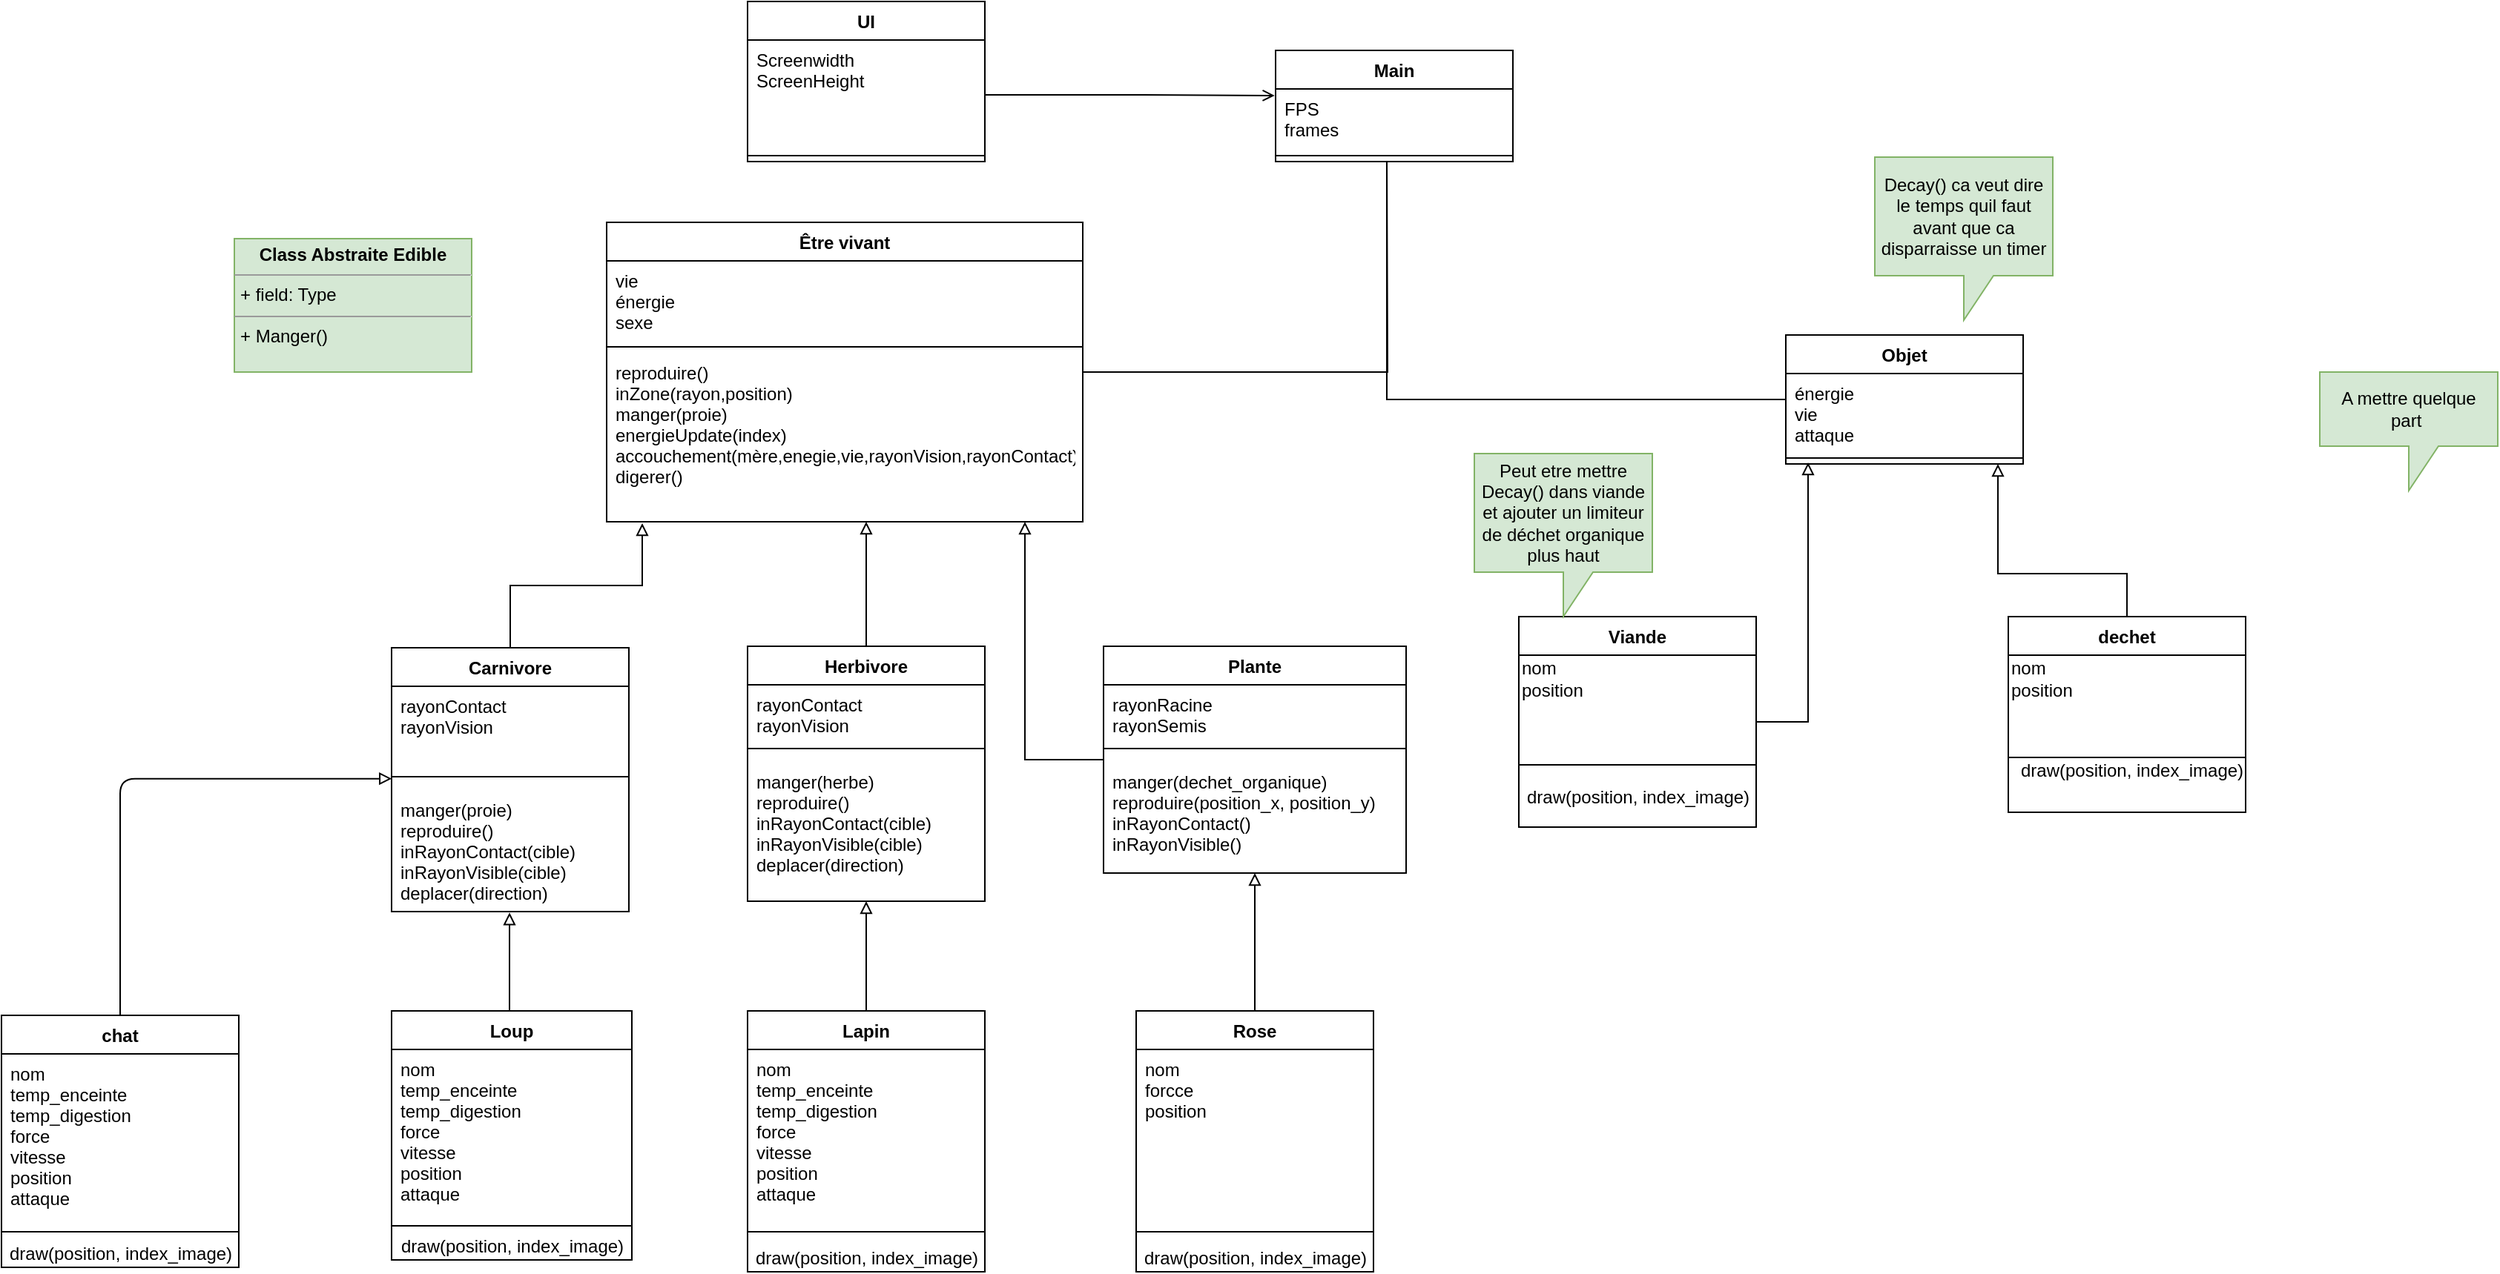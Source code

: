 <mxfile>
    <diagram id="C5RBs43oDa-KdzZeNtuy" name="Page-1">
        <mxGraphModel dx="664" dy="514" grid="0" gridSize="10" guides="1" tooltips="1" connect="1" arrows="1" fold="1" page="1" pageScale="1" pageWidth="2339" pageHeight="3300" background="none" math="0" shadow="0">
            <root>
                <mxCell id="WIyWlLk6GJQsqaUBKTNV-0"/>
                <mxCell id="WIyWlLk6GJQsqaUBKTNV-1" parent="WIyWlLk6GJQsqaUBKTNV-0"/>
                <mxCell id="qqY5NxQBTnDj3dxJm5_0-12" style="edgeStyle=orthogonalEdgeStyle;orthogonalLoop=1;jettySize=auto;html=1;rounded=0;endArrow=none;endFill=0;" parent="WIyWlLk6GJQsqaUBKTNV-1" source="qqY5NxQBTnDj3dxJm5_0-4" edge="1">
                    <mxGeometry relative="1" as="geometry">
                        <mxPoint x="1131" y="274" as="targetPoint"/>
                    </mxGeometry>
                </mxCell>
                <mxCell id="qqY5NxQBTnDj3dxJm5_0-4" value="Être vivant" style="swimlane;fontStyle=1;align=center;verticalAlign=top;childLayout=stackLayout;horizontal=1;startSize=26;horizontalStack=0;resizeParent=1;resizeParentMax=0;resizeLast=0;collapsible=1;marginBottom=0;rounded=0;" parent="WIyWlLk6GJQsqaUBKTNV-1" vertex="1">
                    <mxGeometry x="605" y="314" width="321" height="202" as="geometry"/>
                </mxCell>
                <mxCell id="qqY5NxQBTnDj3dxJm5_0-5" value="vie&#10;énergie&#10;sexe&#10;" style="text;strokeColor=none;fillColor=none;align=left;verticalAlign=top;spacingLeft=4;spacingRight=4;overflow=hidden;rotatable=0;points=[[0,0.5],[1,0.5]];portConstraint=eastwest;rounded=0;" parent="qqY5NxQBTnDj3dxJm5_0-4" vertex="1">
                    <mxGeometry y="26" width="321" height="54" as="geometry"/>
                </mxCell>
                <mxCell id="qqY5NxQBTnDj3dxJm5_0-6" value="" style="line;strokeWidth=1;fillColor=none;align=left;verticalAlign=middle;spacingTop=-1;spacingLeft=3;spacingRight=3;rotatable=0;labelPosition=right;points=[];portConstraint=eastwest;rounded=0;" parent="qqY5NxQBTnDj3dxJm5_0-4" vertex="1">
                    <mxGeometry y="80" width="321" height="8" as="geometry"/>
                </mxCell>
                <mxCell id="qqY5NxQBTnDj3dxJm5_0-7" value="reproduire()&#10;inZone(rayon,position)&#10;manger(proie)&#10;energieUpdate(index)&#10;accouchement(mère,enegie,vie,rayonVision,rayonContact)&#10;digerer()&#10;" style="text;strokeColor=none;fillColor=none;align=left;verticalAlign=top;spacingLeft=4;spacingRight=4;overflow=hidden;rotatable=0;points=[[0,0.5],[1,0.5]];portConstraint=eastwest;rounded=0;" parent="qqY5NxQBTnDj3dxJm5_0-4" vertex="1">
                    <mxGeometry y="88" width="321" height="114" as="geometry"/>
                </mxCell>
                <mxCell id="qqY5NxQBTnDj3dxJm5_0-18" style="edgeStyle=orthogonalEdgeStyle;orthogonalLoop=1;jettySize=auto;html=1;rounded=0;endArrow=none;endFill=0;" parent="WIyWlLk6GJQsqaUBKTNV-1" source="qqY5NxQBTnDj3dxJm5_0-14" edge="1">
                    <mxGeometry relative="1" as="geometry">
                        <mxPoint x="1131" y="273" as="targetPoint"/>
                        <Array as="points">
                            <mxPoint x="1131" y="434"/>
                            <mxPoint x="1131" y="283"/>
                        </Array>
                    </mxGeometry>
                </mxCell>
                <mxCell id="qqY5NxQBTnDj3dxJm5_0-14" value="Objet" style="swimlane;fontStyle=1;align=center;verticalAlign=top;childLayout=stackLayout;horizontal=1;startSize=26;horizontalStack=0;resizeParent=1;resizeParentMax=0;resizeLast=0;collapsible=1;marginBottom=0;rounded=0;" parent="WIyWlLk6GJQsqaUBKTNV-1" vertex="1">
                    <mxGeometry x="1400" y="390" width="160" height="87" as="geometry"/>
                </mxCell>
                <mxCell id="qqY5NxQBTnDj3dxJm5_0-15" value="énergie&#10;vie&#10;attaque" style="text;strokeColor=none;fillColor=none;align=left;verticalAlign=top;spacingLeft=4;spacingRight=4;overflow=hidden;rotatable=0;points=[[0,0.5],[1,0.5]];portConstraint=eastwest;rounded=0;" parent="qqY5NxQBTnDj3dxJm5_0-14" vertex="1">
                    <mxGeometry y="26" width="160" height="53" as="geometry"/>
                </mxCell>
                <mxCell id="qqY5NxQBTnDj3dxJm5_0-16" value="" style="line;strokeWidth=1;fillColor=none;align=left;verticalAlign=middle;spacingTop=-1;spacingLeft=3;spacingRight=3;rotatable=0;labelPosition=right;points=[];portConstraint=eastwest;rounded=0;" parent="qqY5NxQBTnDj3dxJm5_0-14" vertex="1">
                    <mxGeometry y="79" width="160" height="8" as="geometry"/>
                </mxCell>
                <mxCell id="qqY5NxQBTnDj3dxJm5_0-27" style="edgeStyle=orthogonalEdgeStyle;orthogonalLoop=1;jettySize=auto;html=1;rounded=0;endArrow=block;endFill=0;" parent="WIyWlLk6GJQsqaUBKTNV-1" source="qqY5NxQBTnDj3dxJm5_0-23" edge="1">
                    <mxGeometry relative="1" as="geometry">
                        <mxPoint x="629" y="517" as="targetPoint"/>
                        <Array as="points">
                            <mxPoint x="540" y="559"/>
                            <mxPoint x="629" y="559"/>
                        </Array>
                    </mxGeometry>
                </mxCell>
                <mxCell id="qqY5NxQBTnDj3dxJm5_0-23" value="Carnivore" style="swimlane;fontStyle=1;align=center;verticalAlign=top;childLayout=stackLayout;horizontal=1;startSize=26;horizontalStack=0;resizeParent=1;resizeParentMax=0;resizeLast=0;collapsible=1;marginBottom=0;rounded=0;" parent="WIyWlLk6GJQsqaUBKTNV-1" vertex="1">
                    <mxGeometry x="460" y="601" width="160" height="178" as="geometry"/>
                </mxCell>
                <mxCell id="qqY5NxQBTnDj3dxJm5_0-24" value="rayonContact&#10;rayonVision&#10;" style="text;strokeColor=none;fillColor=none;align=left;verticalAlign=top;spacingLeft=4;spacingRight=4;overflow=hidden;rotatable=0;points=[[0,0.5],[1,0.5]];portConstraint=eastwest;rounded=0;" parent="qqY5NxQBTnDj3dxJm5_0-23" vertex="1">
                    <mxGeometry y="26" width="160" height="52" as="geometry"/>
                </mxCell>
                <mxCell id="qqY5NxQBTnDj3dxJm5_0-25" value="" style="line;strokeWidth=1;fillColor=none;align=left;verticalAlign=middle;spacingTop=-1;spacingLeft=3;spacingRight=3;rotatable=0;labelPosition=right;points=[];portConstraint=eastwest;rounded=0;" parent="qqY5NxQBTnDj3dxJm5_0-23" vertex="1">
                    <mxGeometry y="78" width="160" height="18" as="geometry"/>
                </mxCell>
                <mxCell id="qqY5NxQBTnDj3dxJm5_0-26" value="manger(proie)&#10;reproduire()&#10;inRayonContact(cible)&#10;inRayonVisible(cible)&#10;deplacer(direction)&#10;" style="text;strokeColor=none;fillColor=none;align=left;verticalAlign=top;spacingLeft=4;spacingRight=4;overflow=hidden;rotatable=0;points=[[0,0.5],[1,0.5]];portConstraint=eastwest;rounded=0;" parent="qqY5NxQBTnDj3dxJm5_0-23" vertex="1">
                    <mxGeometry y="96" width="160" height="82" as="geometry"/>
                </mxCell>
                <mxCell id="qqY5NxQBTnDj3dxJm5_0-33" style="edgeStyle=orthogonalEdgeStyle;orthogonalLoop=1;jettySize=auto;html=1;rounded=0;endArrow=block;endFill=0;" parent="WIyWlLk6GJQsqaUBKTNV-1" source="qqY5NxQBTnDj3dxJm5_0-28" edge="1">
                    <mxGeometry relative="1" as="geometry">
                        <mxPoint x="780" y="516" as="targetPoint"/>
                        <Array as="points">
                            <mxPoint x="780" y="516"/>
                        </Array>
                    </mxGeometry>
                </mxCell>
                <mxCell id="qqY5NxQBTnDj3dxJm5_0-28" value="Herbivore" style="swimlane;fontStyle=1;align=center;verticalAlign=top;childLayout=stackLayout;horizontal=1;startSize=26;horizontalStack=0;resizeParent=1;resizeParentMax=0;resizeLast=0;collapsible=1;marginBottom=0;rounded=0;" parent="WIyWlLk6GJQsqaUBKTNV-1" vertex="1">
                    <mxGeometry x="700" y="600" width="160" height="172" as="geometry"/>
                </mxCell>
                <mxCell id="qqY5NxQBTnDj3dxJm5_0-29" value="rayonContact&#10;rayonVision&#10;&#10;&#10;" style="text;strokeColor=none;fillColor=none;align=left;verticalAlign=top;spacingLeft=4;spacingRight=4;overflow=hidden;rotatable=0;points=[[0,0.5],[1,0.5]];portConstraint=eastwest;rounded=0;" parent="qqY5NxQBTnDj3dxJm5_0-28" vertex="1">
                    <mxGeometry y="26" width="160" height="34" as="geometry"/>
                </mxCell>
                <mxCell id="qqY5NxQBTnDj3dxJm5_0-30" value="" style="line;strokeWidth=1;fillColor=none;align=left;verticalAlign=middle;spacingTop=-1;spacingLeft=3;spacingRight=3;rotatable=0;labelPosition=right;points=[];portConstraint=eastwest;rounded=0;" parent="qqY5NxQBTnDj3dxJm5_0-28" vertex="1">
                    <mxGeometry y="60" width="160" height="18" as="geometry"/>
                </mxCell>
                <mxCell id="qqY5NxQBTnDj3dxJm5_0-31" value="manger(herbe)&#10;reproduire()&#10;inRayonContact(cible)&#10;inRayonVisible(cible)&#10;deplacer(direction)&#10;&#10;&#10;" style="text;strokeColor=none;fillColor=none;align=left;verticalAlign=top;spacingLeft=4;spacingRight=4;overflow=hidden;rotatable=0;points=[[0,0.5],[1,0.5]];portConstraint=eastwest;rounded=0;" parent="qqY5NxQBTnDj3dxJm5_0-28" vertex="1">
                    <mxGeometry y="78" width="160" height="94" as="geometry"/>
                </mxCell>
                <mxCell id="qqY5NxQBTnDj3dxJm5_0-38" style="edgeStyle=orthogonalEdgeStyle;orthogonalLoop=1;jettySize=auto;html=1;rounded=0;endArrow=block;endFill=0;" parent="WIyWlLk6GJQsqaUBKTNV-1" source="qqY5NxQBTnDj3dxJm5_0-34" edge="1">
                    <mxGeometry relative="1" as="geometry">
                        <mxPoint x="887" y="516" as="targetPoint"/>
                        <Array as="points">
                            <mxPoint x="887" y="677"/>
                            <mxPoint x="887" y="516"/>
                        </Array>
                    </mxGeometry>
                </mxCell>
                <mxCell id="qqY5NxQBTnDj3dxJm5_0-34" value="Plante" style="swimlane;fontStyle=1;align=center;verticalAlign=top;childLayout=stackLayout;horizontal=1;startSize=26;horizontalStack=0;resizeParent=1;resizeParentMax=0;resizeLast=0;collapsible=1;marginBottom=0;rounded=0;" parent="WIyWlLk6GJQsqaUBKTNV-1" vertex="1">
                    <mxGeometry x="940" y="600" width="204" height="153" as="geometry"/>
                </mxCell>
                <mxCell id="qqY5NxQBTnDj3dxJm5_0-35" value="rayonRacine&#10;rayonSemis&#10;&#10;&#10;" style="text;strokeColor=none;fillColor=none;align=left;verticalAlign=top;spacingLeft=4;spacingRight=4;overflow=hidden;rotatable=0;points=[[0,0.5],[1,0.5]];portConstraint=eastwest;rounded=0;" parent="qqY5NxQBTnDj3dxJm5_0-34" vertex="1">
                    <mxGeometry y="26" width="204" height="34" as="geometry"/>
                </mxCell>
                <mxCell id="qqY5NxQBTnDj3dxJm5_0-36" value="" style="line;strokeWidth=1;fillColor=none;align=left;verticalAlign=middle;spacingTop=-1;spacingLeft=3;spacingRight=3;rotatable=0;labelPosition=right;points=[];portConstraint=eastwest;rounded=0;" parent="qqY5NxQBTnDj3dxJm5_0-34" vertex="1">
                    <mxGeometry y="60" width="204" height="18" as="geometry"/>
                </mxCell>
                <mxCell id="qqY5NxQBTnDj3dxJm5_0-37" value="manger(dechet_organique)&#10;reproduire(position_x, position_y)&#10;inRayonContact()&#10;inRayonVisible()&#10;&#10;" style="text;strokeColor=none;fillColor=none;align=left;verticalAlign=top;spacingLeft=4;spacingRight=4;overflow=hidden;rotatable=0;points=[[0,0.5],[1,0.5]];portConstraint=eastwest;rounded=0;" parent="qqY5NxQBTnDj3dxJm5_0-34" vertex="1">
                    <mxGeometry y="78" width="204" height="75" as="geometry"/>
                </mxCell>
                <mxCell id="qqY5NxQBTnDj3dxJm5_0-44" style="edgeStyle=orthogonalEdgeStyle;orthogonalLoop=1;jettySize=auto;html=1;rounded=0;endArrow=block;endFill=0;" parent="WIyWlLk6GJQsqaUBKTNV-1" source="qqY5NxQBTnDj3dxJm5_0-39" edge="1">
                    <mxGeometry relative="1" as="geometry">
                        <mxPoint x="1415" y="476" as="targetPoint"/>
                        <Array as="points">
                            <mxPoint x="1415" y="651"/>
                            <mxPoint x="1415" y="476"/>
                        </Array>
                    </mxGeometry>
                </mxCell>
                <mxCell id="qqY5NxQBTnDj3dxJm5_0-39" value="Viande" style="swimlane;fontStyle=1;align=center;verticalAlign=top;childLayout=stackLayout;horizontal=1;startSize=26;horizontalStack=0;resizeParent=1;resizeParentMax=0;resizeLast=0;collapsible=1;marginBottom=0;rounded=0;" parent="WIyWlLk6GJQsqaUBKTNV-1" vertex="1">
                    <mxGeometry x="1220" y="580" width="160" height="142" as="geometry">
                        <mxRectangle x="1220" y="580" width="70" height="26" as="alternateBounds"/>
                    </mxGeometry>
                </mxCell>
                <mxCell id="qqY5NxQBTnDj3dxJm5_0-56" value="nom&lt;br&gt;position" style="text;html=1;align=left;verticalAlign=middle;resizable=0;points=[];autosize=1;strokeColor=none;fillColor=none;rounded=0;" parent="qqY5NxQBTnDj3dxJm5_0-39" vertex="1">
                    <mxGeometry y="26" width="160" height="32" as="geometry"/>
                </mxCell>
                <mxCell id="qqY5NxQBTnDj3dxJm5_0-41" value="" style="line;strokeWidth=1;fillColor=none;align=left;verticalAlign=middle;spacingTop=-1;spacingLeft=3;spacingRight=3;rotatable=0;labelPosition=right;points=[];portConstraint=eastwest;rounded=0;" parent="qqY5NxQBTnDj3dxJm5_0-39" vertex="1">
                    <mxGeometry y="58" width="160" height="84" as="geometry"/>
                </mxCell>
                <mxCell id="qqY5NxQBTnDj3dxJm5_0-49" style="edgeStyle=orthogonalEdgeStyle;orthogonalLoop=1;jettySize=auto;html=1;rounded=0;endArrow=block;endFill=0;" parent="WIyWlLk6GJQsqaUBKTNV-1" source="qqY5NxQBTnDj3dxJm5_0-45" edge="1">
                    <mxGeometry relative="1" as="geometry">
                        <Array as="points">
                            <mxPoint x="1630" y="551"/>
                            <mxPoint x="1543" y="551"/>
                            <mxPoint x="1543" y="477"/>
                        </Array>
                        <mxPoint x="1543" y="477" as="targetPoint"/>
                    </mxGeometry>
                </mxCell>
                <mxCell id="qqY5NxQBTnDj3dxJm5_0-45" value="dechet" style="swimlane;fontStyle=1;align=center;verticalAlign=top;childLayout=stackLayout;horizontal=1;startSize=26;horizontalStack=0;resizeParent=1;resizeParentMax=0;resizeLast=0;collapsible=1;marginBottom=0;rounded=0;" parent="WIyWlLk6GJQsqaUBKTNV-1" vertex="1">
                    <mxGeometry x="1550" y="580" width="160" height="132" as="geometry"/>
                </mxCell>
                <mxCell id="qqY5NxQBTnDj3dxJm5_0-57" value="nom&lt;br&gt;position" style="text;html=1;align=left;verticalAlign=middle;resizable=0;points=[];autosize=1;strokeColor=none;fillColor=none;rounded=0;" parent="qqY5NxQBTnDj3dxJm5_0-45" vertex="1">
                    <mxGeometry y="26" width="160" height="32" as="geometry"/>
                </mxCell>
                <mxCell id="qqY5NxQBTnDj3dxJm5_0-47" value="" style="line;strokeWidth=1;fillColor=none;align=left;verticalAlign=middle;spacingTop=-1;spacingLeft=3;spacingRight=3;rotatable=0;labelPosition=right;points=[];portConstraint=eastwest;rounded=0;" parent="qqY5NxQBTnDj3dxJm5_0-45" vertex="1">
                    <mxGeometry y="58" width="160" height="74" as="geometry"/>
                </mxCell>
                <mxCell id="qqY5NxQBTnDj3dxJm5_0-58" style="edgeStyle=orthogonalEdgeStyle;orthogonalLoop=1;jettySize=auto;html=1;entryX=0.497;entryY=1.008;entryDx=0;entryDy=0;entryPerimeter=0;rounded=0;endArrow=block;endFill=0;" parent="WIyWlLk6GJQsqaUBKTNV-1" source="qqY5NxQBTnDj3dxJm5_0-50" target="qqY5NxQBTnDj3dxJm5_0-26" edge="1">
                    <mxGeometry relative="1" as="geometry">
                        <Array as="points">
                            <mxPoint x="540" y="813"/>
                        </Array>
                    </mxGeometry>
                </mxCell>
                <mxCell id="qqY5NxQBTnDj3dxJm5_0-50" value="Loup" style="swimlane;fontStyle=1;align=center;verticalAlign=top;childLayout=stackLayout;horizontal=1;startSize=26;horizontalStack=0;resizeParent=1;resizeParentMax=0;resizeLast=0;collapsible=1;marginBottom=0;rounded=0;" parent="WIyWlLk6GJQsqaUBKTNV-1" vertex="1">
                    <mxGeometry x="460" y="846" width="162" height="168" as="geometry">
                        <mxRectangle x="330" y="800" width="60" height="26" as="alternateBounds"/>
                    </mxGeometry>
                </mxCell>
                <mxCell id="qqY5NxQBTnDj3dxJm5_0-51" value="nom&#10;temp_enceinte&#10;temp_digestion&#10;force&#10;vitesse&#10;position&#10;attaque" style="text;strokeColor=none;fillColor=none;align=left;verticalAlign=top;spacingLeft=4;spacingRight=4;overflow=hidden;rotatable=0;points=[[0,0.5],[1,0.5]];portConstraint=eastwest;rounded=0;" parent="qqY5NxQBTnDj3dxJm5_0-50" vertex="1">
                    <mxGeometry y="26" width="162" height="114" as="geometry"/>
                </mxCell>
                <mxCell id="qqY5NxQBTnDj3dxJm5_0-52" value="" style="line;strokeWidth=1;fillColor=none;align=left;verticalAlign=middle;spacingTop=-1;spacingLeft=3;spacingRight=3;rotatable=0;labelPosition=right;points=[];portConstraint=eastwest;rounded=0;" parent="qqY5NxQBTnDj3dxJm5_0-50" vertex="1">
                    <mxGeometry y="140" width="162" height="10" as="geometry"/>
                </mxCell>
                <mxCell id="9" value="draw(position, index_image)" style="text;html=1;align=center;verticalAlign=middle;resizable=0;points=[];autosize=1;strokeColor=none;" vertex="1" parent="qqY5NxQBTnDj3dxJm5_0-50">
                    <mxGeometry y="150" width="162" height="18" as="geometry"/>
                </mxCell>
                <mxCell id="qqY5NxQBTnDj3dxJm5_0-87" style="edgeStyle=orthogonalEdgeStyle;orthogonalLoop=1;jettySize=auto;html=1;entryX=0.5;entryY=1;entryDx=0;entryDy=0;entryPerimeter=0;endArrow=block;endFill=0;" parent="WIyWlLk6GJQsqaUBKTNV-1" source="qqY5NxQBTnDj3dxJm5_0-59" target="qqY5NxQBTnDj3dxJm5_0-31" edge="1">
                    <mxGeometry relative="1" as="geometry"/>
                </mxCell>
                <mxCell id="qqY5NxQBTnDj3dxJm5_0-59" value="Lapin" style="swimlane;fontStyle=1;align=center;verticalAlign=top;childLayout=stackLayout;horizontal=1;startSize=26;horizontalStack=0;resizeParent=1;resizeParentMax=0;resizeLast=0;collapsible=1;marginBottom=0;rounded=0;" parent="WIyWlLk6GJQsqaUBKTNV-1" vertex="1">
                    <mxGeometry x="700" y="846" width="160" height="176" as="geometry"/>
                </mxCell>
                <mxCell id="qqY5NxQBTnDj3dxJm5_0-60" value="nom&#10;temp_enceinte&#10;temp_digestion&#10;force&#10;vitesse&#10;position&#10;attaque" style="text;strokeColor=none;fillColor=none;align=left;verticalAlign=top;spacingLeft=4;spacingRight=4;overflow=hidden;rotatable=0;points=[[0,0.5],[1,0.5]];portConstraint=eastwest;rounded=0;" parent="qqY5NxQBTnDj3dxJm5_0-59" vertex="1">
                    <mxGeometry y="26" width="160" height="114" as="geometry"/>
                </mxCell>
                <mxCell id="qqY5NxQBTnDj3dxJm5_0-61" value="" style="line;strokeWidth=1;fillColor=none;align=left;verticalAlign=middle;spacingTop=-1;spacingLeft=3;spacingRight=3;rotatable=0;labelPosition=right;points=[];portConstraint=eastwest;rounded=0;" parent="qqY5NxQBTnDj3dxJm5_0-59" vertex="1">
                    <mxGeometry y="140" width="160" height="18" as="geometry"/>
                </mxCell>
                <mxCell id="14" value="draw(position, index_image)" style="text;html=1;align=center;verticalAlign=middle;resizable=0;points=[];autosize=1;strokeColor=none;" vertex="1" parent="qqY5NxQBTnDj3dxJm5_0-59">
                    <mxGeometry y="158" width="160" height="18" as="geometry"/>
                </mxCell>
                <mxCell id="qqY5NxQBTnDj3dxJm5_0-89" style="edgeStyle=orthogonalEdgeStyle;orthogonalLoop=1;jettySize=auto;html=1;entryX=0.5;entryY=1;entryDx=0;entryDy=0;entryPerimeter=0;endArrow=block;endFill=0;" parent="WIyWlLk6GJQsqaUBKTNV-1" source="qqY5NxQBTnDj3dxJm5_0-65" target="qqY5NxQBTnDj3dxJm5_0-37" edge="1">
                    <mxGeometry relative="1" as="geometry">
                        <Array as="points">
                            <mxPoint x="1042" y="819"/>
                            <mxPoint x="1042" y="819"/>
                        </Array>
                    </mxGeometry>
                </mxCell>
                <mxCell id="qqY5NxQBTnDj3dxJm5_0-65" value="Rose" style="swimlane;fontStyle=1;align=center;verticalAlign=top;childLayout=stackLayout;horizontal=1;startSize=26;horizontalStack=0;resizeParent=1;resizeParentMax=0;resizeLast=0;collapsible=1;marginBottom=0;rounded=0;" parent="WIyWlLk6GJQsqaUBKTNV-1" vertex="1">
                    <mxGeometry x="962" y="846" width="160" height="176" as="geometry"/>
                </mxCell>
                <mxCell id="qqY5NxQBTnDj3dxJm5_0-66" value="nom&#10;forcce&#10;position" style="text;strokeColor=none;fillColor=none;align=left;verticalAlign=top;spacingLeft=4;spacingRight=4;overflow=hidden;rotatable=0;points=[[0,0.5],[1,0.5]];portConstraint=eastwest;rounded=0;" parent="qqY5NxQBTnDj3dxJm5_0-65" vertex="1">
                    <mxGeometry y="26" width="160" height="114" as="geometry"/>
                </mxCell>
                <mxCell id="qqY5NxQBTnDj3dxJm5_0-67" value="" style="line;strokeWidth=1;fillColor=none;align=left;verticalAlign=middle;spacingTop=-1;spacingLeft=3;spacingRight=3;rotatable=0;labelPosition=right;points=[];portConstraint=eastwest;rounded=0;" parent="qqY5NxQBTnDj3dxJm5_0-65" vertex="1">
                    <mxGeometry y="140" width="160" height="18" as="geometry"/>
                </mxCell>
                <mxCell id="15" value="draw(position, index_image)" style="text;html=1;align=center;verticalAlign=middle;resizable=0;points=[];autosize=1;strokeColor=none;" vertex="1" parent="qqY5NxQBTnDj3dxJm5_0-65">
                    <mxGeometry y="158" width="160" height="18" as="geometry"/>
                </mxCell>
                <mxCell id="qqY5NxQBTnDj3dxJm5_0-74" value="Main" style="swimlane;fontStyle=1;align=center;verticalAlign=top;childLayout=stackLayout;horizontal=1;startSize=26;horizontalStack=0;resizeParent=1;resizeParentMax=0;resizeLast=0;collapsible=1;marginBottom=0;rounded=0;" parent="WIyWlLk6GJQsqaUBKTNV-1" vertex="1">
                    <mxGeometry x="1056" y="198" width="160" height="75" as="geometry"/>
                </mxCell>
                <mxCell id="qqY5NxQBTnDj3dxJm5_0-75" value="FPS&#10;frames" style="text;strokeColor=none;fillColor=none;align=left;verticalAlign=top;spacingLeft=4;spacingRight=4;overflow=hidden;rotatable=0;points=[[0,0.5],[1,0.5]];portConstraint=eastwest;rounded=0;" parent="qqY5NxQBTnDj3dxJm5_0-74" vertex="1">
                    <mxGeometry y="26" width="160" height="41" as="geometry"/>
                </mxCell>
                <mxCell id="qqY5NxQBTnDj3dxJm5_0-76" value="" style="line;strokeWidth=1;fillColor=none;align=left;verticalAlign=middle;spacingTop=-1;spacingLeft=3;spacingRight=3;rotatable=0;labelPosition=right;points=[];portConstraint=eastwest;rounded=0;" parent="qqY5NxQBTnDj3dxJm5_0-74" vertex="1">
                    <mxGeometry y="67" width="160" height="8" as="geometry"/>
                </mxCell>
                <mxCell id="qqY5NxQBTnDj3dxJm5_0-78" value="UI" style="swimlane;fontStyle=1;align=center;verticalAlign=top;childLayout=stackLayout;horizontal=1;startSize=26;horizontalStack=0;resizeParent=1;resizeParentMax=0;resizeLast=0;collapsible=1;marginBottom=0;rounded=0;" parent="WIyWlLk6GJQsqaUBKTNV-1" vertex="1">
                    <mxGeometry x="700" y="165" width="160" height="108" as="geometry"/>
                </mxCell>
                <mxCell id="qqY5NxQBTnDj3dxJm5_0-79" value="Screenwidth&#10;ScreenHeight" style="text;strokeColor=none;fillColor=none;align=left;verticalAlign=top;spacingLeft=4;spacingRight=4;overflow=hidden;rotatable=0;points=[[0,0.5],[1,0.5]];portConstraint=eastwest;rounded=0;" parent="qqY5NxQBTnDj3dxJm5_0-78" vertex="1">
                    <mxGeometry y="26" width="160" height="74" as="geometry"/>
                </mxCell>
                <mxCell id="qqY5NxQBTnDj3dxJm5_0-80" value="" style="line;strokeWidth=1;fillColor=none;align=left;verticalAlign=middle;spacingTop=-1;spacingLeft=3;spacingRight=3;rotatable=0;labelPosition=right;points=[];portConstraint=eastwest;rounded=0;" parent="qqY5NxQBTnDj3dxJm5_0-78" vertex="1">
                    <mxGeometry y="100" width="160" height="8" as="geometry"/>
                </mxCell>
                <mxCell id="qqY5NxQBTnDj3dxJm5_0-83" value="&lt;p style=&quot;margin: 0px ; margin-top: 4px ; text-align: center&quot;&gt;&lt;b&gt;Class Abstraite Edible&lt;/b&gt;&lt;/p&gt;&lt;hr size=&quot;1&quot;&gt;&lt;p style=&quot;margin: 0px ; margin-left: 4px&quot;&gt;+ field: Type&lt;/p&gt;&lt;hr size=&quot;1&quot;&gt;&lt;p style=&quot;margin: 0px ; margin-left: 4px&quot;&gt;+ Manger()&lt;/p&gt;" style="verticalAlign=top;align=left;overflow=fill;fontSize=12;fontFamily=Helvetica;html=1;fillColor=#d5e8d4;strokeColor=#82b366;" parent="WIyWlLk6GJQsqaUBKTNV-1" vertex="1">
                    <mxGeometry x="354" y="325" width="160" height="90" as="geometry"/>
                </mxCell>
                <mxCell id="qqY5NxQBTnDj3dxJm5_0-92" value="A mettre quelque part&amp;nbsp;" style="shape=callout;whiteSpace=wrap;html=1;perimeter=calloutPerimeter;fillColor=#d5e8d4;strokeColor=#82b366;" parent="WIyWlLk6GJQsqaUBKTNV-1" vertex="1">
                    <mxGeometry x="1760" y="415" width="120" height="80" as="geometry"/>
                </mxCell>
                <mxCell id="qqY5NxQBTnDj3dxJm5_0-96" value="Peut etre mettre Decay() dans viande et ajouter un limiteur de déchet organique plus haut" style="shape=callout;whiteSpace=wrap;html=1;perimeter=calloutPerimeter;fillColor=#d5e8d4;strokeColor=#82b366;" parent="WIyWlLk6GJQsqaUBKTNV-1" vertex="1">
                    <mxGeometry x="1190" y="470" width="120" height="110" as="geometry"/>
                </mxCell>
                <mxCell id="qqY5NxQBTnDj3dxJm5_0-98" value="Decay() ca veut dire le temps quil faut avant que ca disparraisse un timer" style="shape=callout;whiteSpace=wrap;html=1;perimeter=calloutPerimeter;fillColor=#d5e8d4;strokeColor=#82b366;" parent="WIyWlLk6GJQsqaUBKTNV-1" vertex="1">
                    <mxGeometry x="1460" y="270" width="120" height="110" as="geometry"/>
                </mxCell>
                <mxCell id="8" style="edgeStyle=orthogonalEdgeStyle;html=1;exitX=0.5;exitY=0;exitDx=0;exitDy=0;entryX=0.001;entryY=0.575;entryDx=0;entryDy=0;entryPerimeter=0;endArrow=block;endFill=0;" edge="1" parent="WIyWlLk6GJQsqaUBKTNV-1" source="5" target="qqY5NxQBTnDj3dxJm5_0-25">
                    <mxGeometry relative="1" as="geometry">
                        <mxPoint x="300" y="745" as="targetPoint"/>
                    </mxGeometry>
                </mxCell>
                <mxCell id="5" value="chat" style="swimlane;fontStyle=1;align=center;verticalAlign=top;childLayout=stackLayout;horizontal=1;startSize=26;horizontalStack=0;resizeParent=1;resizeParentMax=0;resizeLast=0;collapsible=1;marginBottom=0;rounded=0;" vertex="1" parent="WIyWlLk6GJQsqaUBKTNV-1">
                    <mxGeometry x="197" y="849" width="160" height="170" as="geometry">
                        <mxRectangle x="330" y="800" width="60" height="26" as="alternateBounds"/>
                    </mxGeometry>
                </mxCell>
                <mxCell id="6" value="nom&#10;temp_enceinte&#10;temp_digestion&#10;force&#10;vitesse&#10;position&#10;attaque" style="text;strokeColor=none;fillColor=none;align=left;verticalAlign=top;spacingLeft=4;spacingRight=4;overflow=hidden;rotatable=0;points=[[0,0.5],[1,0.5]];portConstraint=eastwest;rounded=0;" vertex="1" parent="5">
                    <mxGeometry y="26" width="160" height="114" as="geometry"/>
                </mxCell>
                <mxCell id="7" value="" style="line;strokeWidth=1;fillColor=none;align=left;verticalAlign=middle;spacingTop=-1;spacingLeft=3;spacingRight=3;rotatable=0;labelPosition=right;points=[];portConstraint=eastwest;rounded=0;" vertex="1" parent="5">
                    <mxGeometry y="140" width="160" height="12" as="geometry"/>
                </mxCell>
                <mxCell id="10" value="draw(position, index_image)" style="text;html=1;align=center;verticalAlign=middle;resizable=0;points=[];autosize=1;strokeColor=none;" vertex="1" parent="5">
                    <mxGeometry y="152" width="160" height="18" as="geometry"/>
                </mxCell>
                <mxCell id="16" value="draw(position, index_image)" style="text;html=1;align=center;verticalAlign=middle;resizable=0;points=[];autosize=1;strokeColor=none;" vertex="1" parent="WIyWlLk6GJQsqaUBKTNV-1">
                    <mxGeometry x="1220" y="693" width="160" height="18" as="geometry"/>
                </mxCell>
                <mxCell id="17" value="draw(position, index_image)" style="text;html=1;align=center;verticalAlign=middle;resizable=0;points=[];autosize=1;strokeColor=none;" vertex="1" parent="WIyWlLk6GJQsqaUBKTNV-1">
                    <mxGeometry x="1553" y="675" width="160" height="18" as="geometry"/>
                </mxCell>
                <mxCell id="18" style="edgeStyle=orthogonalEdgeStyle;html=1;endArrow=open;endFill=0;entryX=-0.004;entryY=0.109;entryDx=0;entryDy=0;entryPerimeter=0;" edge="1" parent="WIyWlLk6GJQsqaUBKTNV-1" source="qqY5NxQBTnDj3dxJm5_0-79" target="qqY5NxQBTnDj3dxJm5_0-75">
                    <mxGeometry relative="1" as="geometry">
                        <mxPoint x="1050" y="228" as="targetPoint"/>
                    </mxGeometry>
                </mxCell>
            </root>
        </mxGraphModel>
    </diagram>
</mxfile>